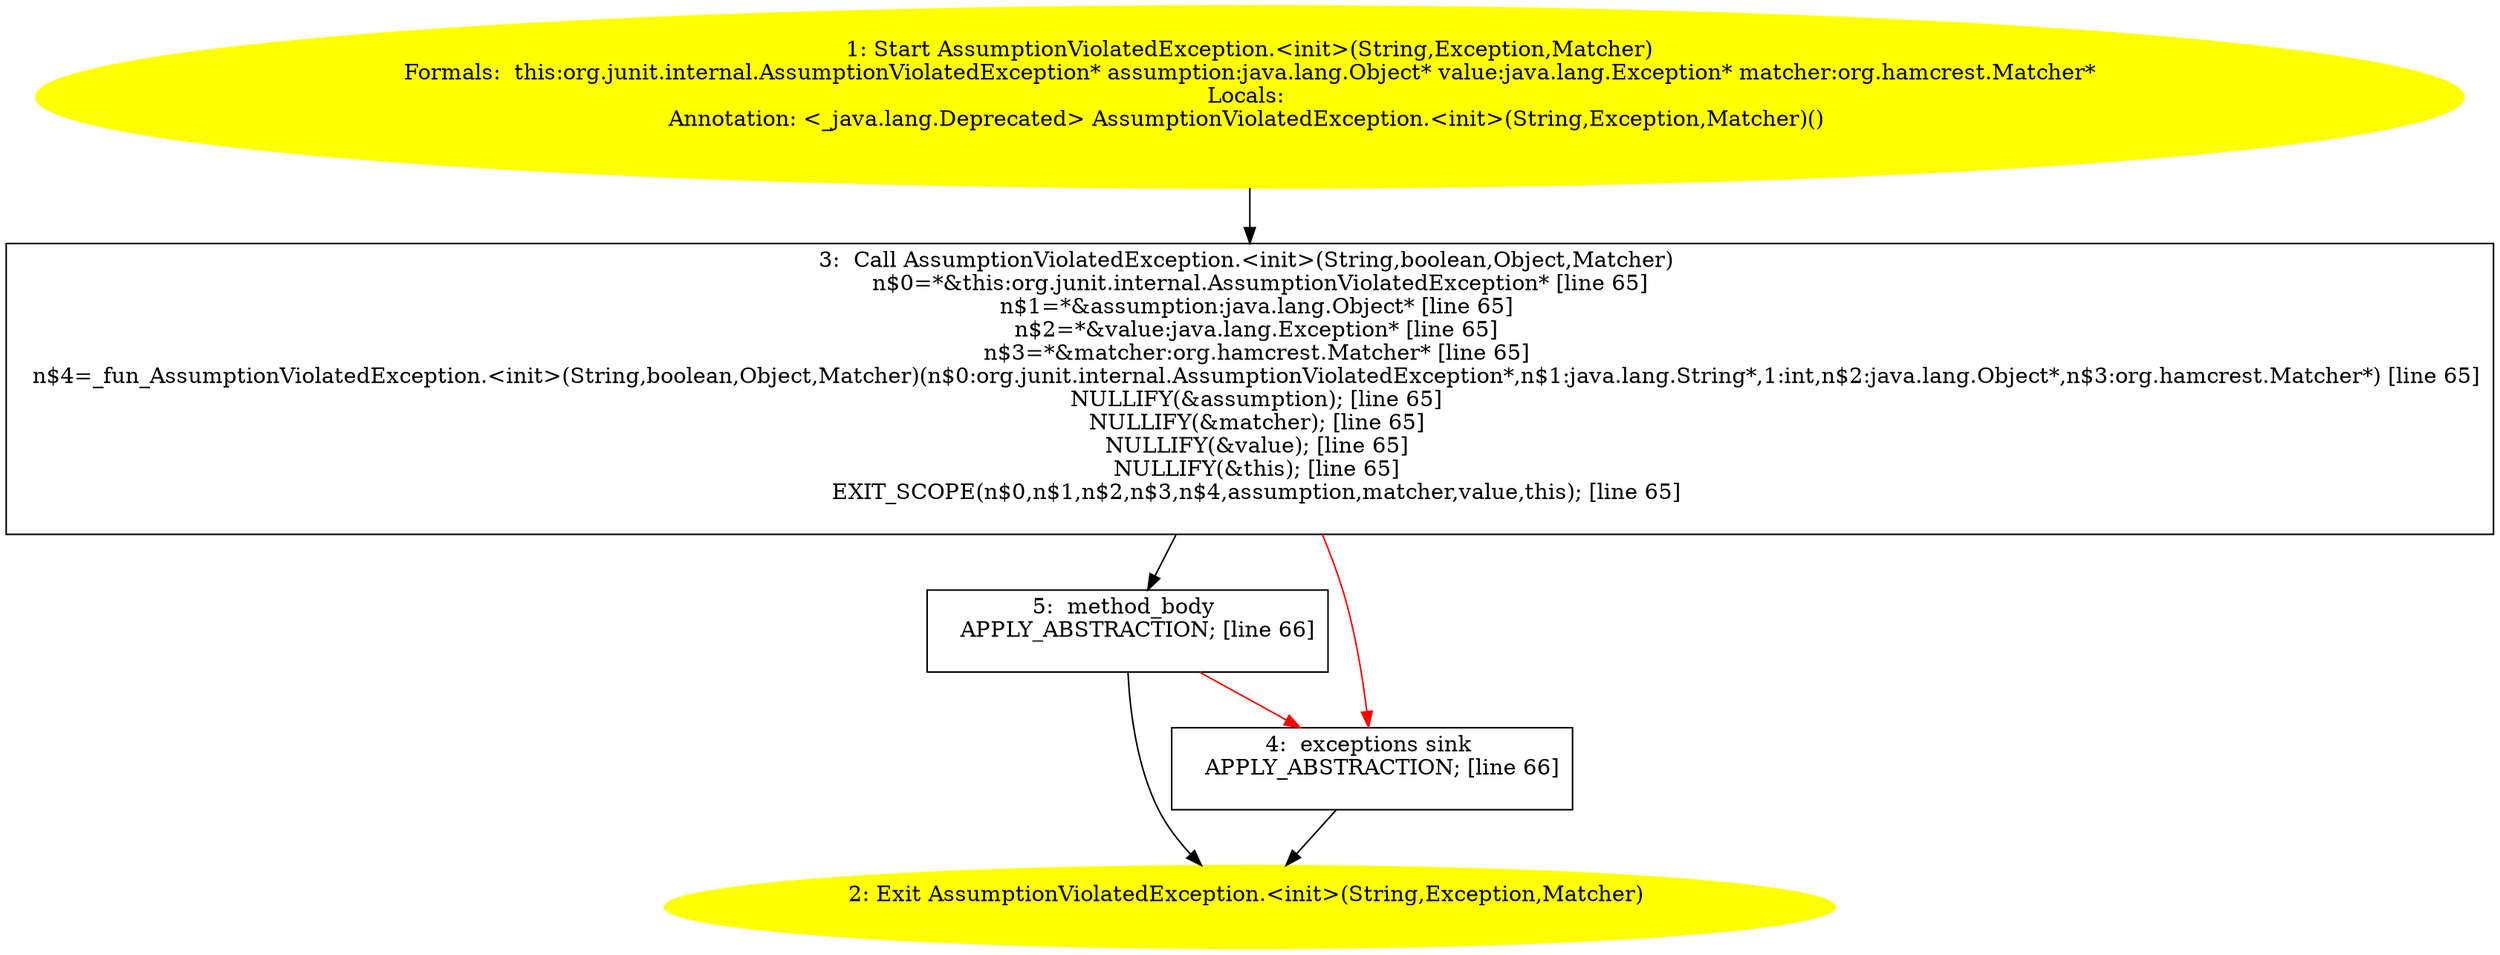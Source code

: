 /* @generated */
digraph cfg {
"org.junit.internal.AssumptionViolatedException.<init>(java.lang.String,java.lang.Exception,org.hamcr.1c07479b61f0c99b2f357bbbba710ed8_1" [label="1: Start AssumptionViolatedException.<init>(String,Exception,Matcher)\nFormals:  this:org.junit.internal.AssumptionViolatedException* assumption:java.lang.Object* value:java.lang.Exception* matcher:org.hamcrest.Matcher*\nLocals: \nAnnotation: <_java.lang.Deprecated> AssumptionViolatedException.<init>(String,Exception,Matcher)() \n  " color=yellow style=filled]
	

	 "org.junit.internal.AssumptionViolatedException.<init>(java.lang.String,java.lang.Exception,org.hamcr.1c07479b61f0c99b2f357bbbba710ed8_1" -> "org.junit.internal.AssumptionViolatedException.<init>(java.lang.String,java.lang.Exception,org.hamcr.1c07479b61f0c99b2f357bbbba710ed8_3" ;
"org.junit.internal.AssumptionViolatedException.<init>(java.lang.String,java.lang.Exception,org.hamcr.1c07479b61f0c99b2f357bbbba710ed8_2" [label="2: Exit AssumptionViolatedException.<init>(String,Exception,Matcher) \n  " color=yellow style=filled]
	

"org.junit.internal.AssumptionViolatedException.<init>(java.lang.String,java.lang.Exception,org.hamcr.1c07479b61f0c99b2f357bbbba710ed8_3" [label="3:  Call AssumptionViolatedException.<init>(String,boolean,Object,Matcher) \n   n$0=*&this:org.junit.internal.AssumptionViolatedException* [line 65]\n  n$1=*&assumption:java.lang.Object* [line 65]\n  n$2=*&value:java.lang.Exception* [line 65]\n  n$3=*&matcher:org.hamcrest.Matcher* [line 65]\n  n$4=_fun_AssumptionViolatedException.<init>(String,boolean,Object,Matcher)(n$0:org.junit.internal.AssumptionViolatedException*,n$1:java.lang.String*,1:int,n$2:java.lang.Object*,n$3:org.hamcrest.Matcher*) [line 65]\n  NULLIFY(&assumption); [line 65]\n  NULLIFY(&matcher); [line 65]\n  NULLIFY(&value); [line 65]\n  NULLIFY(&this); [line 65]\n  EXIT_SCOPE(n$0,n$1,n$2,n$3,n$4,assumption,matcher,value,this); [line 65]\n " shape="box"]
	

	 "org.junit.internal.AssumptionViolatedException.<init>(java.lang.String,java.lang.Exception,org.hamcr.1c07479b61f0c99b2f357bbbba710ed8_3" -> "org.junit.internal.AssumptionViolatedException.<init>(java.lang.String,java.lang.Exception,org.hamcr.1c07479b61f0c99b2f357bbbba710ed8_5" ;
	 "org.junit.internal.AssumptionViolatedException.<init>(java.lang.String,java.lang.Exception,org.hamcr.1c07479b61f0c99b2f357bbbba710ed8_3" -> "org.junit.internal.AssumptionViolatedException.<init>(java.lang.String,java.lang.Exception,org.hamcr.1c07479b61f0c99b2f357bbbba710ed8_4" [color="red" ];
"org.junit.internal.AssumptionViolatedException.<init>(java.lang.String,java.lang.Exception,org.hamcr.1c07479b61f0c99b2f357bbbba710ed8_4" [label="4:  exceptions sink \n   APPLY_ABSTRACTION; [line 66]\n " shape="box"]
	

	 "org.junit.internal.AssumptionViolatedException.<init>(java.lang.String,java.lang.Exception,org.hamcr.1c07479b61f0c99b2f357bbbba710ed8_4" -> "org.junit.internal.AssumptionViolatedException.<init>(java.lang.String,java.lang.Exception,org.hamcr.1c07479b61f0c99b2f357bbbba710ed8_2" ;
"org.junit.internal.AssumptionViolatedException.<init>(java.lang.String,java.lang.Exception,org.hamcr.1c07479b61f0c99b2f357bbbba710ed8_5" [label="5:  method_body \n   APPLY_ABSTRACTION; [line 66]\n " shape="box"]
	

	 "org.junit.internal.AssumptionViolatedException.<init>(java.lang.String,java.lang.Exception,org.hamcr.1c07479b61f0c99b2f357bbbba710ed8_5" -> "org.junit.internal.AssumptionViolatedException.<init>(java.lang.String,java.lang.Exception,org.hamcr.1c07479b61f0c99b2f357bbbba710ed8_2" ;
	 "org.junit.internal.AssumptionViolatedException.<init>(java.lang.String,java.lang.Exception,org.hamcr.1c07479b61f0c99b2f357bbbba710ed8_5" -> "org.junit.internal.AssumptionViolatedException.<init>(java.lang.String,java.lang.Exception,org.hamcr.1c07479b61f0c99b2f357bbbba710ed8_4" [color="red" ];
}
